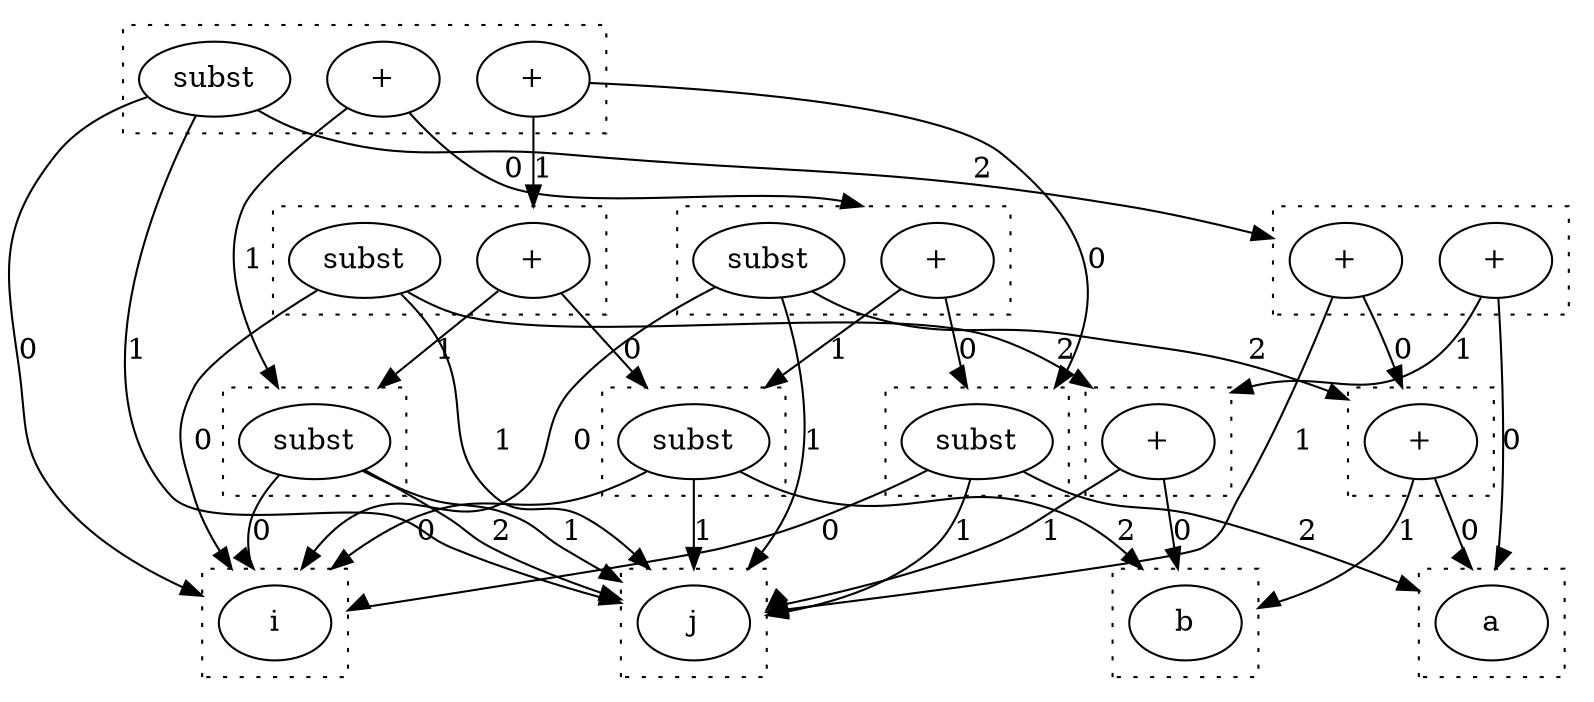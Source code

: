 digraph {
  compound=true
  subgraph cluster_0 {
    style=dotted
    0.0[label = "i"]
  }
  subgraph cluster_1 {
    style=dotted
    1.0[label = "j"]
  }
  subgraph cluster_2 {
    style=dotted
    2.0[label = "a"]
  }
  subgraph cluster_3 {
    style=dotted
    3.0[label = "b"]
  }
  subgraph cluster_4 {
    style=dotted
    4.0[label = "+"]
  }
  subgraph cluster_5 {
    style=dotted
    5.0[label = "+"]
    5.1[label = "+"]
  }
  subgraph cluster_6 {
    style=dotted
    6.0[label = "+"]
    6.1[label = "subst"]
    6.2[label = "+"]
  }
  subgraph cluster_7 {
    style=dotted
    7.0[label = "+"]
  }
  subgraph cluster_9 {
    style=dotted
    9.0[label = "+"]
    9.1[label = "subst"]
  }
  subgraph cluster_10 {
    style=dotted
    10.0[label = "subst"]
  }
  subgraph cluster_12 {
    style=dotted
    12.0[label = "subst"]
  }
  subgraph cluster_13 {
    style=dotted
    13.0[label = "+"]
    13.1[label = "subst"]
  }
  subgraph cluster_15 {
    style=dotted
    15.0[label = "subst"]
  }
  4.0 -> 3.0 [lhead = cluster_3, label = 0]
  4.0 -> 1.0 [lhead = cluster_1, label = 1]
  5.0 -> 7.0 [lhead = cluster_7, label = 0]
  5.0 -> 1.0 [lhead = cluster_1, label = 1]
  5.1 -> 2.0 [lhead = cluster_2, label = 0]
  5.1 -> 4.0 [lhead = cluster_4, label = 1]
  6.0 -> 9.0 [lhead = cluster_9, label = 0]
  6.0 -> 10.0 [lhead = cluster_10, label = 1]
  6.1 -> 0.0 [lhead = cluster_0, label = 0]
  6.1 -> 1.0 [lhead = cluster_1, label = 1]
  6.1 -> 5.0 [lhead = cluster_5, label = 2]
  6.2 -> 12.0 [lhead = cluster_12, label = 0]
  6.2 -> 13.0 [lhead = cluster_13, label = 1]
  7.0 -> 2.0 [lhead = cluster_2, label = 0]
  7.0 -> 3.0 [lhead = cluster_3, label = 1]
  9.0 -> 12.0 [lhead = cluster_12, label = 0]
  9.0 -> 15.0 [lhead = cluster_15, label = 1]
  9.1 -> 0.0 [lhead = cluster_0, label = 0]
  9.1 -> 1.0 [lhead = cluster_1, label = 1]
  9.1 -> 7.0 [lhead = cluster_7, label = 2]
  10.0 -> 0.0 [lhead = cluster_0, label = 0]
  10.0 -> 1.0 [lhead = cluster_1, label = 1]
  10.0 -> 1.0 [lhead = cluster_1, label = 2]
  12.0 -> 0.0 [lhead = cluster_0, label = 0]
  12.0 -> 1.0 [lhead = cluster_1, label = 1]
  12.0 -> 2.0 [lhead = cluster_2, label = 2]
  13.0 -> 15.0 [lhead = cluster_15, label = 0]
  13.0 -> 10.0 [lhead = cluster_10, label = 1]
  13.1 -> 0.0 [lhead = cluster_0, label = 0]
  13.1 -> 1.0 [lhead = cluster_1, label = 1]
  13.1 -> 4.0 [lhead = cluster_4, label = 2]
  15.0 -> 0.0 [lhead = cluster_0, label = 0]
  15.0 -> 1.0 [lhead = cluster_1, label = 1]
  15.0 -> 3.0 [lhead = cluster_3, label = 2]
}